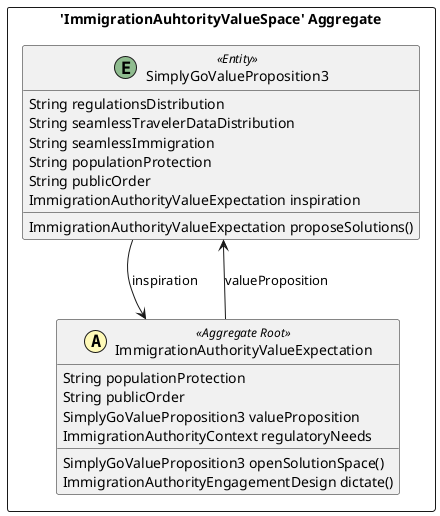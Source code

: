 @startuml

skinparam componentStyle uml2

package "'ImmigrationAuhtorityValueSpace' Aggregate" <<Rectangle>> {
	class SimplyGoValueProposition3 <<(E,DarkSeaGreen) Entity>> {
		String regulationsDistribution
		String seamlessTravelerDataDistribution
		String seamlessImmigration
		String populationProtection
		String publicOrder
		ImmigrationAuthorityValueExpectation inspiration
		ImmigrationAuthorityValueExpectation proposeSolutions()
	}
	class ImmigrationAuthorityValueExpectation <<(A,#fffab8) Aggregate Root>> {
		String populationProtection
		String publicOrder
		SimplyGoValueProposition3 valueProposition
		ImmigrationAuthorityContext regulatoryNeeds
		SimplyGoValueProposition3 openSolutionSpace()
		ImmigrationAuthorityEngagementDesign dictate()
	}
}
SimplyGoValueProposition3 --> ImmigrationAuthorityValueExpectation : inspiration
ImmigrationAuthorityValueExpectation --> SimplyGoValueProposition3 : valueProposition


@enduml
